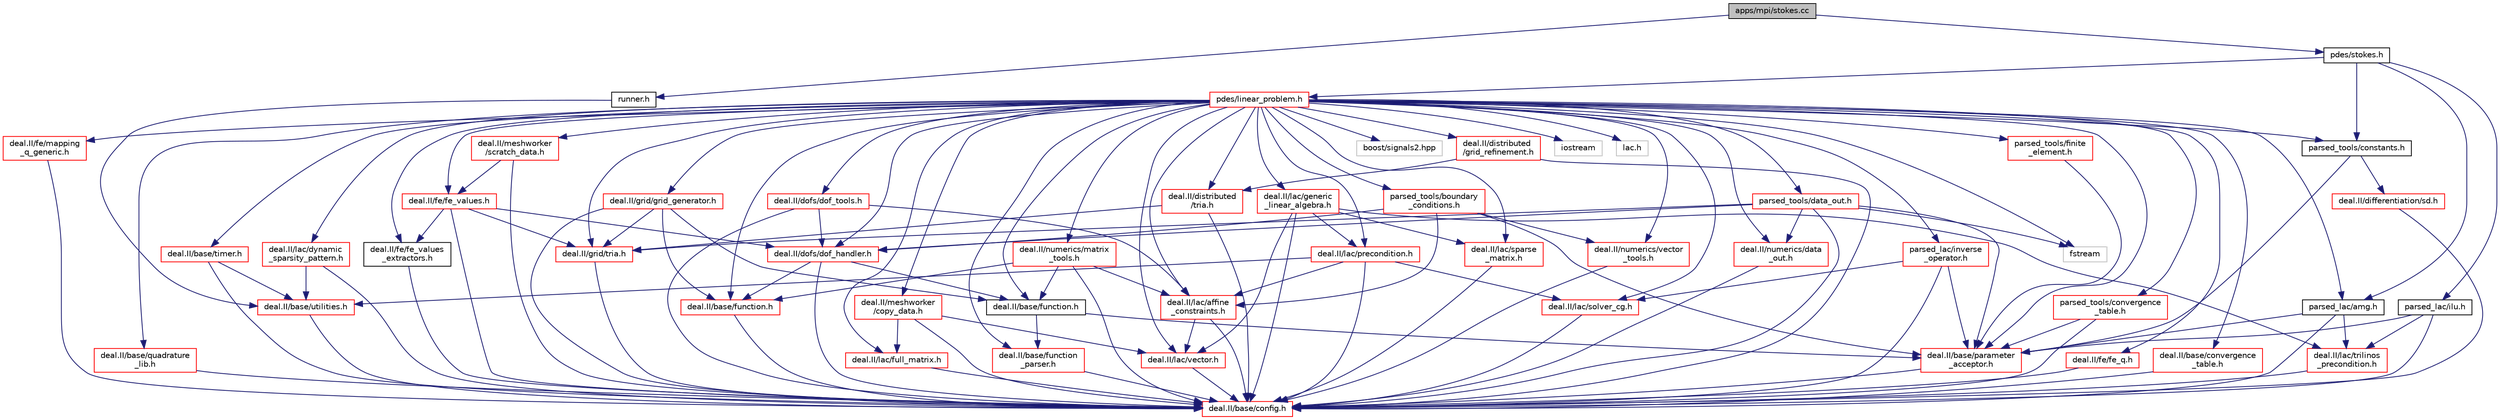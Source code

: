 digraph "apps/mpi/stokes.cc"
{
 // LATEX_PDF_SIZE
  bgcolor="transparent";
  edge [fontname="Helvetica",fontsize="10",labelfontname="Helvetica",labelfontsize="10"];
  node [fontname="Helvetica",fontsize="10",shape=record];
  Node1 [label="apps/mpi/stokes.cc",height=0.2,width=0.4,color="black", fillcolor="grey75", style="filled", fontcolor="black",tooltip=" "];
  Node1 -> Node2 [color="midnightblue",fontsize="10",style="solid",fontname="Helvetica"];
  Node2 [label="pdes/stokes.h",height=0.2,width=0.4,color="black",URL="$stokes_8h.html",tooltip=" "];
  Node2 -> Node3 [color="midnightblue",fontsize="10",style="solid",fontname="Helvetica"];
  Node3 [label="parsed_lac/amg.h",height=0.2,width=0.4,color="black",URL="$amg_8h.html",tooltip=" "];
  Node3 -> Node4 [color="midnightblue",fontsize="10",style="solid",fontname="Helvetica"];
  Node4 [label="deal.II/base/config.h",height=0.2,width=0.4,color="red",URL="/__w/fsi-suite/fsi-suite/deal.tag$config_8h.html",tooltip=" "];
  Node3 -> Node24 [color="midnightblue",fontsize="10",style="solid",fontname="Helvetica"];
  Node24 [label="deal.II/base/parameter\l_acceptor.h",height=0.2,width=0.4,color="red",URL="/__w/fsi-suite/fsi-suite/deal.tag$parameter__acceptor_8h.html",tooltip=" "];
  Node24 -> Node4 [color="midnightblue",fontsize="10",style="solid",fontname="Helvetica"];
  Node3 -> Node34 [color="midnightblue",fontsize="10",style="solid",fontname="Helvetica"];
  Node34 [label="deal.II/lac/trilinos\l_precondition.h",height=0.2,width=0.4,color="red",URL="/__w/fsi-suite/fsi-suite/deal.tag$trilinos__precondition_8h.html",tooltip=" "];
  Node34 -> Node4 [color="midnightblue",fontsize="10",style="solid",fontname="Helvetica"];
  Node2 -> Node51 [color="midnightblue",fontsize="10",style="solid",fontname="Helvetica"];
  Node51 [label="parsed_lac/ilu.h",height=0.2,width=0.4,color="black",URL="$ilu_8h.html",tooltip=" "];
  Node51 -> Node4 [color="midnightblue",fontsize="10",style="solid",fontname="Helvetica"];
  Node51 -> Node24 [color="midnightblue",fontsize="10",style="solid",fontname="Helvetica"];
  Node51 -> Node34 [color="midnightblue",fontsize="10",style="solid",fontname="Helvetica"];
  Node2 -> Node52 [color="midnightblue",fontsize="10",style="solid",fontname="Helvetica"];
  Node52 [label="parsed_tools/constants.h",height=0.2,width=0.4,color="black",URL="$constants_8h.html",tooltip=" "];
  Node52 -> Node24 [color="midnightblue",fontsize="10",style="solid",fontname="Helvetica"];
  Node52 -> Node53 [color="midnightblue",fontsize="10",style="solid",fontname="Helvetica"];
  Node53 [label="deal.II/differentiation/sd.h",height=0.2,width=0.4,color="red",URL="/__w/fsi-suite/fsi-suite/deal.tag$sd_8h.html",tooltip=" "];
  Node53 -> Node4 [color="midnightblue",fontsize="10",style="solid",fontname="Helvetica"];
  Node2 -> Node64 [color="midnightblue",fontsize="10",style="solid",fontname="Helvetica"];
  Node64 [label="pdes/linear_problem.h",height=0.2,width=0.4,color="red",URL="$linear__problem_8h.html",tooltip=" "];
  Node64 -> Node65 [color="midnightblue",fontsize="10",style="solid",fontname="Helvetica"];
  Node65 [label="deal.II/base/convergence\l_table.h",height=0.2,width=0.4,color="red",URL="/__w/fsi-suite/fsi-suite/deal.tag$convergence__table_8h.html",tooltip=" "];
  Node65 -> Node4 [color="midnightblue",fontsize="10",style="solid",fontname="Helvetica"];
  Node64 -> Node68 [color="midnightblue",fontsize="10",style="solid",fontname="Helvetica"];
  Node68 [label="deal.II/base/function.h",height=0.2,width=0.4,color="red",URL="/__w/fsi-suite/fsi-suite/deal.tag$function_8h.html",tooltip=" "];
  Node68 -> Node4 [color="midnightblue",fontsize="10",style="solid",fontname="Helvetica"];
  Node64 -> Node70 [color="midnightblue",fontsize="10",style="solid",fontname="Helvetica"];
  Node70 [label="deal.II/base/function\l_parser.h",height=0.2,width=0.4,color="red",URL="/__w/fsi-suite/fsi-suite/deal.tag$function__parser_8h.html",tooltip=" "];
  Node70 -> Node4 [color="midnightblue",fontsize="10",style="solid",fontname="Helvetica"];
  Node64 -> Node24 [color="midnightblue",fontsize="10",style="solid",fontname="Helvetica"];
  Node64 -> Node73 [color="midnightblue",fontsize="10",style="solid",fontname="Helvetica"];
  Node73 [label="deal.II/base/quadrature\l_lib.h",height=0.2,width=0.4,color="red",URL="/__w/fsi-suite/fsi-suite/deal.tag$quadrature__lib_8h.html",tooltip=" "];
  Node73 -> Node4 [color="midnightblue",fontsize="10",style="solid",fontname="Helvetica"];
  Node64 -> Node75 [color="midnightblue",fontsize="10",style="solid",fontname="Helvetica"];
  Node75 [label="deal.II/base/timer.h",height=0.2,width=0.4,color="red",URL="/__w/fsi-suite/fsi-suite/deal.tag$timer_8h.html",tooltip=" "];
  Node75 -> Node4 [color="midnightblue",fontsize="10",style="solid",fontname="Helvetica"];
  Node75 -> Node18 [color="midnightblue",fontsize="10",style="solid",fontname="Helvetica"];
  Node18 [label="deal.II/base/utilities.h",height=0.2,width=0.4,color="red",URL="/__w/fsi-suite/fsi-suite/deal.tag$include_2deal_8II_2base_2utilities_8h.html",tooltip=" "];
  Node18 -> Node4 [color="midnightblue",fontsize="10",style="solid",fontname="Helvetica"];
  Node64 -> Node77 [color="midnightblue",fontsize="10",style="solid",fontname="Helvetica"];
  Node77 [label="deal.II/distributed\l/grid_refinement.h",height=0.2,width=0.4,color="red",URL="/__w/fsi-suite/fsi-suite/deal.tag$distributed_2grid__refinement_8h.html",tooltip=" "];
  Node77 -> Node4 [color="midnightblue",fontsize="10",style="solid",fontname="Helvetica"];
  Node77 -> Node78 [color="midnightblue",fontsize="10",style="solid",fontname="Helvetica"];
  Node78 [label="deal.II/distributed\l/tria.h",height=0.2,width=0.4,color="red",URL="/__w/fsi-suite/fsi-suite/deal.tag$distributed_2tria_8h.html",tooltip=" "];
  Node78 -> Node4 [color="midnightblue",fontsize="10",style="solid",fontname="Helvetica"];
  Node78 -> Node84 [color="midnightblue",fontsize="10",style="solid",fontname="Helvetica"];
  Node84 [label="deal.II/grid/tria.h",height=0.2,width=0.4,color="red",URL="/__w/fsi-suite/fsi-suite/deal.tag$grid_2tria_8h.html",tooltip=" "];
  Node84 -> Node4 [color="midnightblue",fontsize="10",style="solid",fontname="Helvetica"];
  Node64 -> Node78 [color="midnightblue",fontsize="10",style="solid",fontname="Helvetica"];
  Node64 -> Node96 [color="midnightblue",fontsize="10",style="solid",fontname="Helvetica"];
  Node96 [label="deal.II/dofs/dof_handler.h",height=0.2,width=0.4,color="red",URL="/__w/fsi-suite/fsi-suite/deal.tag$dofs_2dof__handler_8h.html",tooltip=" "];
  Node96 -> Node4 [color="midnightblue",fontsize="10",style="solid",fontname="Helvetica"];
  Node96 -> Node72 [color="midnightblue",fontsize="10",style="solid",fontname="Helvetica"];
  Node72 [label="deal.II/base/function.h",height=0.2,width=0.4,color="black",URL="$function_8h.html",tooltip=" "];
  Node72 -> Node70 [color="midnightblue",fontsize="10",style="solid",fontname="Helvetica"];
  Node72 -> Node24 [color="midnightblue",fontsize="10",style="solid",fontname="Helvetica"];
  Node96 -> Node68 [color="midnightblue",fontsize="10",style="solid",fontname="Helvetica"];
  Node64 -> Node121 [color="midnightblue",fontsize="10",style="solid",fontname="Helvetica"];
  Node121 [label="deal.II/dofs/dof_tools.h",height=0.2,width=0.4,color="red",URL="/__w/fsi-suite/fsi-suite/deal.tag$dof__tools_8h.html",tooltip=" "];
  Node121 -> Node4 [color="midnightblue",fontsize="10",style="solid",fontname="Helvetica"];
  Node121 -> Node96 [color="midnightblue",fontsize="10",style="solid",fontname="Helvetica"];
  Node121 -> Node122 [color="midnightblue",fontsize="10",style="solid",fontname="Helvetica"];
  Node122 [label="deal.II/lac/affine\l_constraints.h",height=0.2,width=0.4,color="red",URL="/__w/fsi-suite/fsi-suite/deal.tag$affine__constraints_8h.html",tooltip=" "];
  Node122 -> Node4 [color="midnightblue",fontsize="10",style="solid",fontname="Helvetica"];
  Node122 -> Node40 [color="midnightblue",fontsize="10",style="solid",fontname="Helvetica"];
  Node40 [label="deal.II/lac/vector.h",height=0.2,width=0.4,color="red",URL="/__w/fsi-suite/fsi-suite/deal.tag$vector_8h.html",tooltip=" "];
  Node40 -> Node4 [color="midnightblue",fontsize="10",style="solid",fontname="Helvetica"];
  Node64 -> Node128 [color="midnightblue",fontsize="10",style="solid",fontname="Helvetica"];
  Node128 [label="deal.II/fe/fe_q.h",height=0.2,width=0.4,color="red",URL="/__w/fsi-suite/fsi-suite/deal.tag$fe__q_8h.html",tooltip=" "];
  Node128 -> Node4 [color="midnightblue",fontsize="10",style="solid",fontname="Helvetica"];
  Node64 -> Node134 [color="midnightblue",fontsize="10",style="solid",fontname="Helvetica"];
  Node134 [label="deal.II/fe/fe_values.h",height=0.2,width=0.4,color="red",URL="/__w/fsi-suite/fsi-suite/deal.tag$fe_2fe__values_8h.html",tooltip=" "];
  Node134 -> Node4 [color="midnightblue",fontsize="10",style="solid",fontname="Helvetica"];
  Node134 -> Node96 [color="midnightblue",fontsize="10",style="solid",fontname="Helvetica"];
  Node134 -> Node114 [color="midnightblue",fontsize="10",style="solid",fontname="Helvetica"];
  Node114 [label="deal.II/fe/fe_values\l_extractors.h",height=0.2,width=0.4,color="black",URL="/__w/fsi-suite/fsi-suite/deal.tag$fe__values__extractors_8h.html",tooltip=" "];
  Node114 -> Node4 [color="midnightblue",fontsize="10",style="solid",fontname="Helvetica"];
  Node134 -> Node84 [color="midnightblue",fontsize="10",style="solid",fontname="Helvetica"];
  Node64 -> Node114 [color="midnightblue",fontsize="10",style="solid",fontname="Helvetica"];
  Node64 -> Node137 [color="midnightblue",fontsize="10",style="solid",fontname="Helvetica"];
  Node137 [label="deal.II/fe/mapping\l_q_generic.h",height=0.2,width=0.4,color="red",URL="/__w/fsi-suite/fsi-suite/deal.tag$mapping__q__generic_8h.html",tooltip=" "];
  Node137 -> Node4 [color="midnightblue",fontsize="10",style="solid",fontname="Helvetica"];
  Node64 -> Node142 [color="midnightblue",fontsize="10",style="solid",fontname="Helvetica"];
  Node142 [label="deal.II/grid/grid_generator.h",height=0.2,width=0.4,color="red",URL="/__w/fsi-suite/fsi-suite/deal.tag$grid__generator_8h.html",tooltip=" "];
  Node142 -> Node4 [color="midnightblue",fontsize="10",style="solid",fontname="Helvetica"];
  Node142 -> Node72 [color="midnightblue",fontsize="10",style="solid",fontname="Helvetica"];
  Node142 -> Node68 [color="midnightblue",fontsize="10",style="solid",fontname="Helvetica"];
  Node142 -> Node84 [color="midnightblue",fontsize="10",style="solid",fontname="Helvetica"];
  Node64 -> Node84 [color="midnightblue",fontsize="10",style="solid",fontname="Helvetica"];
  Node64 -> Node122 [color="midnightblue",fontsize="10",style="solid",fontname="Helvetica"];
  Node64 -> Node143 [color="midnightblue",fontsize="10",style="solid",fontname="Helvetica"];
  Node143 [label="deal.II/lac/dynamic\l_sparsity_pattern.h",height=0.2,width=0.4,color="red",URL="/__w/fsi-suite/fsi-suite/deal.tag$dynamic__sparsity__pattern_8h.html",tooltip=" "];
  Node143 -> Node4 [color="midnightblue",fontsize="10",style="solid",fontname="Helvetica"];
  Node143 -> Node18 [color="midnightblue",fontsize="10",style="solid",fontname="Helvetica"];
  Node64 -> Node119 [color="midnightblue",fontsize="10",style="solid",fontname="Helvetica"];
  Node119 [label="deal.II/lac/full_matrix.h",height=0.2,width=0.4,color="red",URL="/__w/fsi-suite/fsi-suite/deal.tag$full__matrix_8h.html",tooltip=" "];
  Node119 -> Node4 [color="midnightblue",fontsize="10",style="solid",fontname="Helvetica"];
  Node64 -> Node144 [color="midnightblue",fontsize="10",style="solid",fontname="Helvetica"];
  Node144 [label="deal.II/lac/generic\l_linear_algebra.h",height=0.2,width=0.4,color="red",URL="/__w/fsi-suite/fsi-suite/deal.tag$generic__linear__algebra_8h.html",tooltip=" "];
  Node144 -> Node4 [color="midnightblue",fontsize="10",style="solid",fontname="Helvetica"];
  Node144 -> Node154 [color="midnightblue",fontsize="10",style="solid",fontname="Helvetica"];
  Node154 [label="deal.II/lac/precondition.h",height=0.2,width=0.4,color="red",URL="/__w/fsi-suite/fsi-suite/deal.tag$precondition_8h.html",tooltip=" "];
  Node154 -> Node4 [color="midnightblue",fontsize="10",style="solid",fontname="Helvetica"];
  Node154 -> Node18 [color="midnightblue",fontsize="10",style="solid",fontname="Helvetica"];
  Node154 -> Node122 [color="midnightblue",fontsize="10",style="solid",fontname="Helvetica"];
  Node154 -> Node157 [color="midnightblue",fontsize="10",style="solid",fontname="Helvetica"];
  Node157 [label="deal.II/lac/solver_cg.h",height=0.2,width=0.4,color="red",URL="/__w/fsi-suite/fsi-suite/deal.tag$solver__cg_8h.html",tooltip=" "];
  Node157 -> Node4 [color="midnightblue",fontsize="10",style="solid",fontname="Helvetica"];
  Node144 -> Node153 [color="midnightblue",fontsize="10",style="solid",fontname="Helvetica"];
  Node153 [label="deal.II/lac/sparse\l_matrix.h",height=0.2,width=0.4,color="red",URL="/__w/fsi-suite/fsi-suite/deal.tag$sparse__matrix_8h.html",tooltip=" "];
  Node153 -> Node4 [color="midnightblue",fontsize="10",style="solid",fontname="Helvetica"];
  Node144 -> Node40 [color="midnightblue",fontsize="10",style="solid",fontname="Helvetica"];
  Node144 -> Node34 [color="midnightblue",fontsize="10",style="solid",fontname="Helvetica"];
  Node64 -> Node154 [color="midnightblue",fontsize="10",style="solid",fontname="Helvetica"];
  Node64 -> Node157 [color="midnightblue",fontsize="10",style="solid",fontname="Helvetica"];
  Node64 -> Node153 [color="midnightblue",fontsize="10",style="solid",fontname="Helvetica"];
  Node64 -> Node40 [color="midnightblue",fontsize="10",style="solid",fontname="Helvetica"];
  Node64 -> Node178 [color="midnightblue",fontsize="10",style="solid",fontname="Helvetica"];
  Node178 [label="deal.II/meshworker\l/copy_data.h",height=0.2,width=0.4,color="red",URL="/__w/fsi-suite/fsi-suite/deal.tag$copy__data_8h.html",tooltip=" "];
  Node178 -> Node4 [color="midnightblue",fontsize="10",style="solid",fontname="Helvetica"];
  Node178 -> Node119 [color="midnightblue",fontsize="10",style="solid",fontname="Helvetica"];
  Node178 -> Node40 [color="midnightblue",fontsize="10",style="solid",fontname="Helvetica"];
  Node64 -> Node179 [color="midnightblue",fontsize="10",style="solid",fontname="Helvetica"];
  Node179 [label="deal.II/meshworker\l/scratch_data.h",height=0.2,width=0.4,color="red",URL="/__w/fsi-suite/fsi-suite/deal.tag$scratch__data_8h.html",tooltip=" "];
  Node179 -> Node4 [color="midnightblue",fontsize="10",style="solid",fontname="Helvetica"];
  Node179 -> Node134 [color="midnightblue",fontsize="10",style="solid",fontname="Helvetica"];
  Node64 -> Node193 [color="midnightblue",fontsize="10",style="solid",fontname="Helvetica"];
  Node193 [label="deal.II/numerics/data\l_out.h",height=0.2,width=0.4,color="red",URL="/__w/fsi-suite/fsi-suite/deal.tag$numerics_2data__out_8h.html",tooltip=" "];
  Node193 -> Node4 [color="midnightblue",fontsize="10",style="solid",fontname="Helvetica"];
  Node64 -> Node200 [color="midnightblue",fontsize="10",style="solid",fontname="Helvetica"];
  Node200 [label="deal.II/numerics/matrix\l_tools.h",height=0.2,width=0.4,color="red",URL="/__w/fsi-suite/fsi-suite/deal.tag$matrix__tools_8h.html",tooltip=" "];
  Node200 -> Node4 [color="midnightblue",fontsize="10",style="solid",fontname="Helvetica"];
  Node200 -> Node72 [color="midnightblue",fontsize="10",style="solid",fontname="Helvetica"];
  Node200 -> Node68 [color="midnightblue",fontsize="10",style="solid",fontname="Helvetica"];
  Node200 -> Node122 [color="midnightblue",fontsize="10",style="solid",fontname="Helvetica"];
  Node64 -> Node202 [color="midnightblue",fontsize="10",style="solid",fontname="Helvetica"];
  Node202 [label="deal.II/numerics/vector\l_tools.h",height=0.2,width=0.4,color="red",URL="/__w/fsi-suite/fsi-suite/deal.tag$vector__tools_8h.html",tooltip=" "];
  Node202 -> Node4 [color="midnightblue",fontsize="10",style="solid",fontname="Helvetica"];
  Node64 -> Node219 [color="midnightblue",fontsize="10",style="solid",fontname="Helvetica"];
  Node219 [label="boost/signals2.hpp",height=0.2,width=0.4,color="grey75",tooltip=" "];
  Node64 -> Node220 [color="midnightblue",fontsize="10",style="solid",fontname="Helvetica"];
  Node220 [label="fstream",height=0.2,width=0.4,color="grey75",tooltip=" "];
  Node64 -> Node221 [color="midnightblue",fontsize="10",style="solid",fontname="Helvetica"];
  Node221 [label="iostream",height=0.2,width=0.4,color="grey75",tooltip=" "];
  Node64 -> Node222 [color="midnightblue",fontsize="10",style="solid",fontname="Helvetica"];
  Node222 [label="lac.h",height=0.2,width=0.4,color="grey75",tooltip=" "];
  Node64 -> Node3 [color="midnightblue",fontsize="10",style="solid",fontname="Helvetica"];
  Node64 -> Node223 [color="midnightblue",fontsize="10",style="solid",fontname="Helvetica"];
  Node223 [label="parsed_lac/inverse\l_operator.h",height=0.2,width=0.4,color="red",URL="$inverse__operator_8h.html",tooltip=" "];
  Node223 -> Node4 [color="midnightblue",fontsize="10",style="solid",fontname="Helvetica"];
  Node223 -> Node24 [color="midnightblue",fontsize="10",style="solid",fontname="Helvetica"];
  Node223 -> Node157 [color="midnightblue",fontsize="10",style="solid",fontname="Helvetica"];
  Node64 -> Node238 [color="midnightblue",fontsize="10",style="solid",fontname="Helvetica"];
  Node238 [label="parsed_tools/boundary\l_conditions.h",height=0.2,width=0.4,color="red",URL="$boundary__conditions_8h.html",tooltip=" "];
  Node238 -> Node24 [color="midnightblue",fontsize="10",style="solid",fontname="Helvetica"];
  Node238 -> Node96 [color="midnightblue",fontsize="10",style="solid",fontname="Helvetica"];
  Node238 -> Node122 [color="midnightblue",fontsize="10",style="solid",fontname="Helvetica"];
  Node238 -> Node202 [color="midnightblue",fontsize="10",style="solid",fontname="Helvetica"];
  Node64 -> Node52 [color="midnightblue",fontsize="10",style="solid",fontname="Helvetica"];
  Node64 -> Node250 [color="midnightblue",fontsize="10",style="solid",fontname="Helvetica"];
  Node250 [label="parsed_tools/convergence\l_table.h",height=0.2,width=0.4,color="red",URL="$convergence__table_8h.html",tooltip=" "];
  Node250 -> Node4 [color="midnightblue",fontsize="10",style="solid",fontname="Helvetica"];
  Node250 -> Node24 [color="midnightblue",fontsize="10",style="solid",fontname="Helvetica"];
  Node64 -> Node264 [color="midnightblue",fontsize="10",style="solid",fontname="Helvetica"];
  Node264 [label="parsed_tools/data_out.h",height=0.2,width=0.4,color="red",URL="$data__out_8h.html",tooltip=" "];
  Node264 -> Node4 [color="midnightblue",fontsize="10",style="solid",fontname="Helvetica"];
  Node264 -> Node24 [color="midnightblue",fontsize="10",style="solid",fontname="Helvetica"];
  Node264 -> Node96 [color="midnightblue",fontsize="10",style="solid",fontname="Helvetica"];
  Node264 -> Node84 [color="midnightblue",fontsize="10",style="solid",fontname="Helvetica"];
  Node264 -> Node193 [color="midnightblue",fontsize="10",style="solid",fontname="Helvetica"];
  Node264 -> Node220 [color="midnightblue",fontsize="10",style="solid",fontname="Helvetica"];
  Node64 -> Node266 [color="midnightblue",fontsize="10",style="solid",fontname="Helvetica"];
  Node266 [label="parsed_tools/finite\l_element.h",height=0.2,width=0.4,color="red",URL="$finite__element_8h.html",tooltip=" "];
  Node266 -> Node24 [color="midnightblue",fontsize="10",style="solid",fontname="Helvetica"];
  Node64 -> Node72 [color="midnightblue",fontsize="10",style="solid",fontname="Helvetica"];
  Node1 -> Node271 [color="midnightblue",fontsize="10",style="solid",fontname="Helvetica"];
  Node271 [label="runner.h",height=0.2,width=0.4,color="black",URL="$runner_8h.html",tooltip=" "];
  Node271 -> Node18 [color="midnightblue",fontsize="10",style="solid",fontname="Helvetica"];
}
